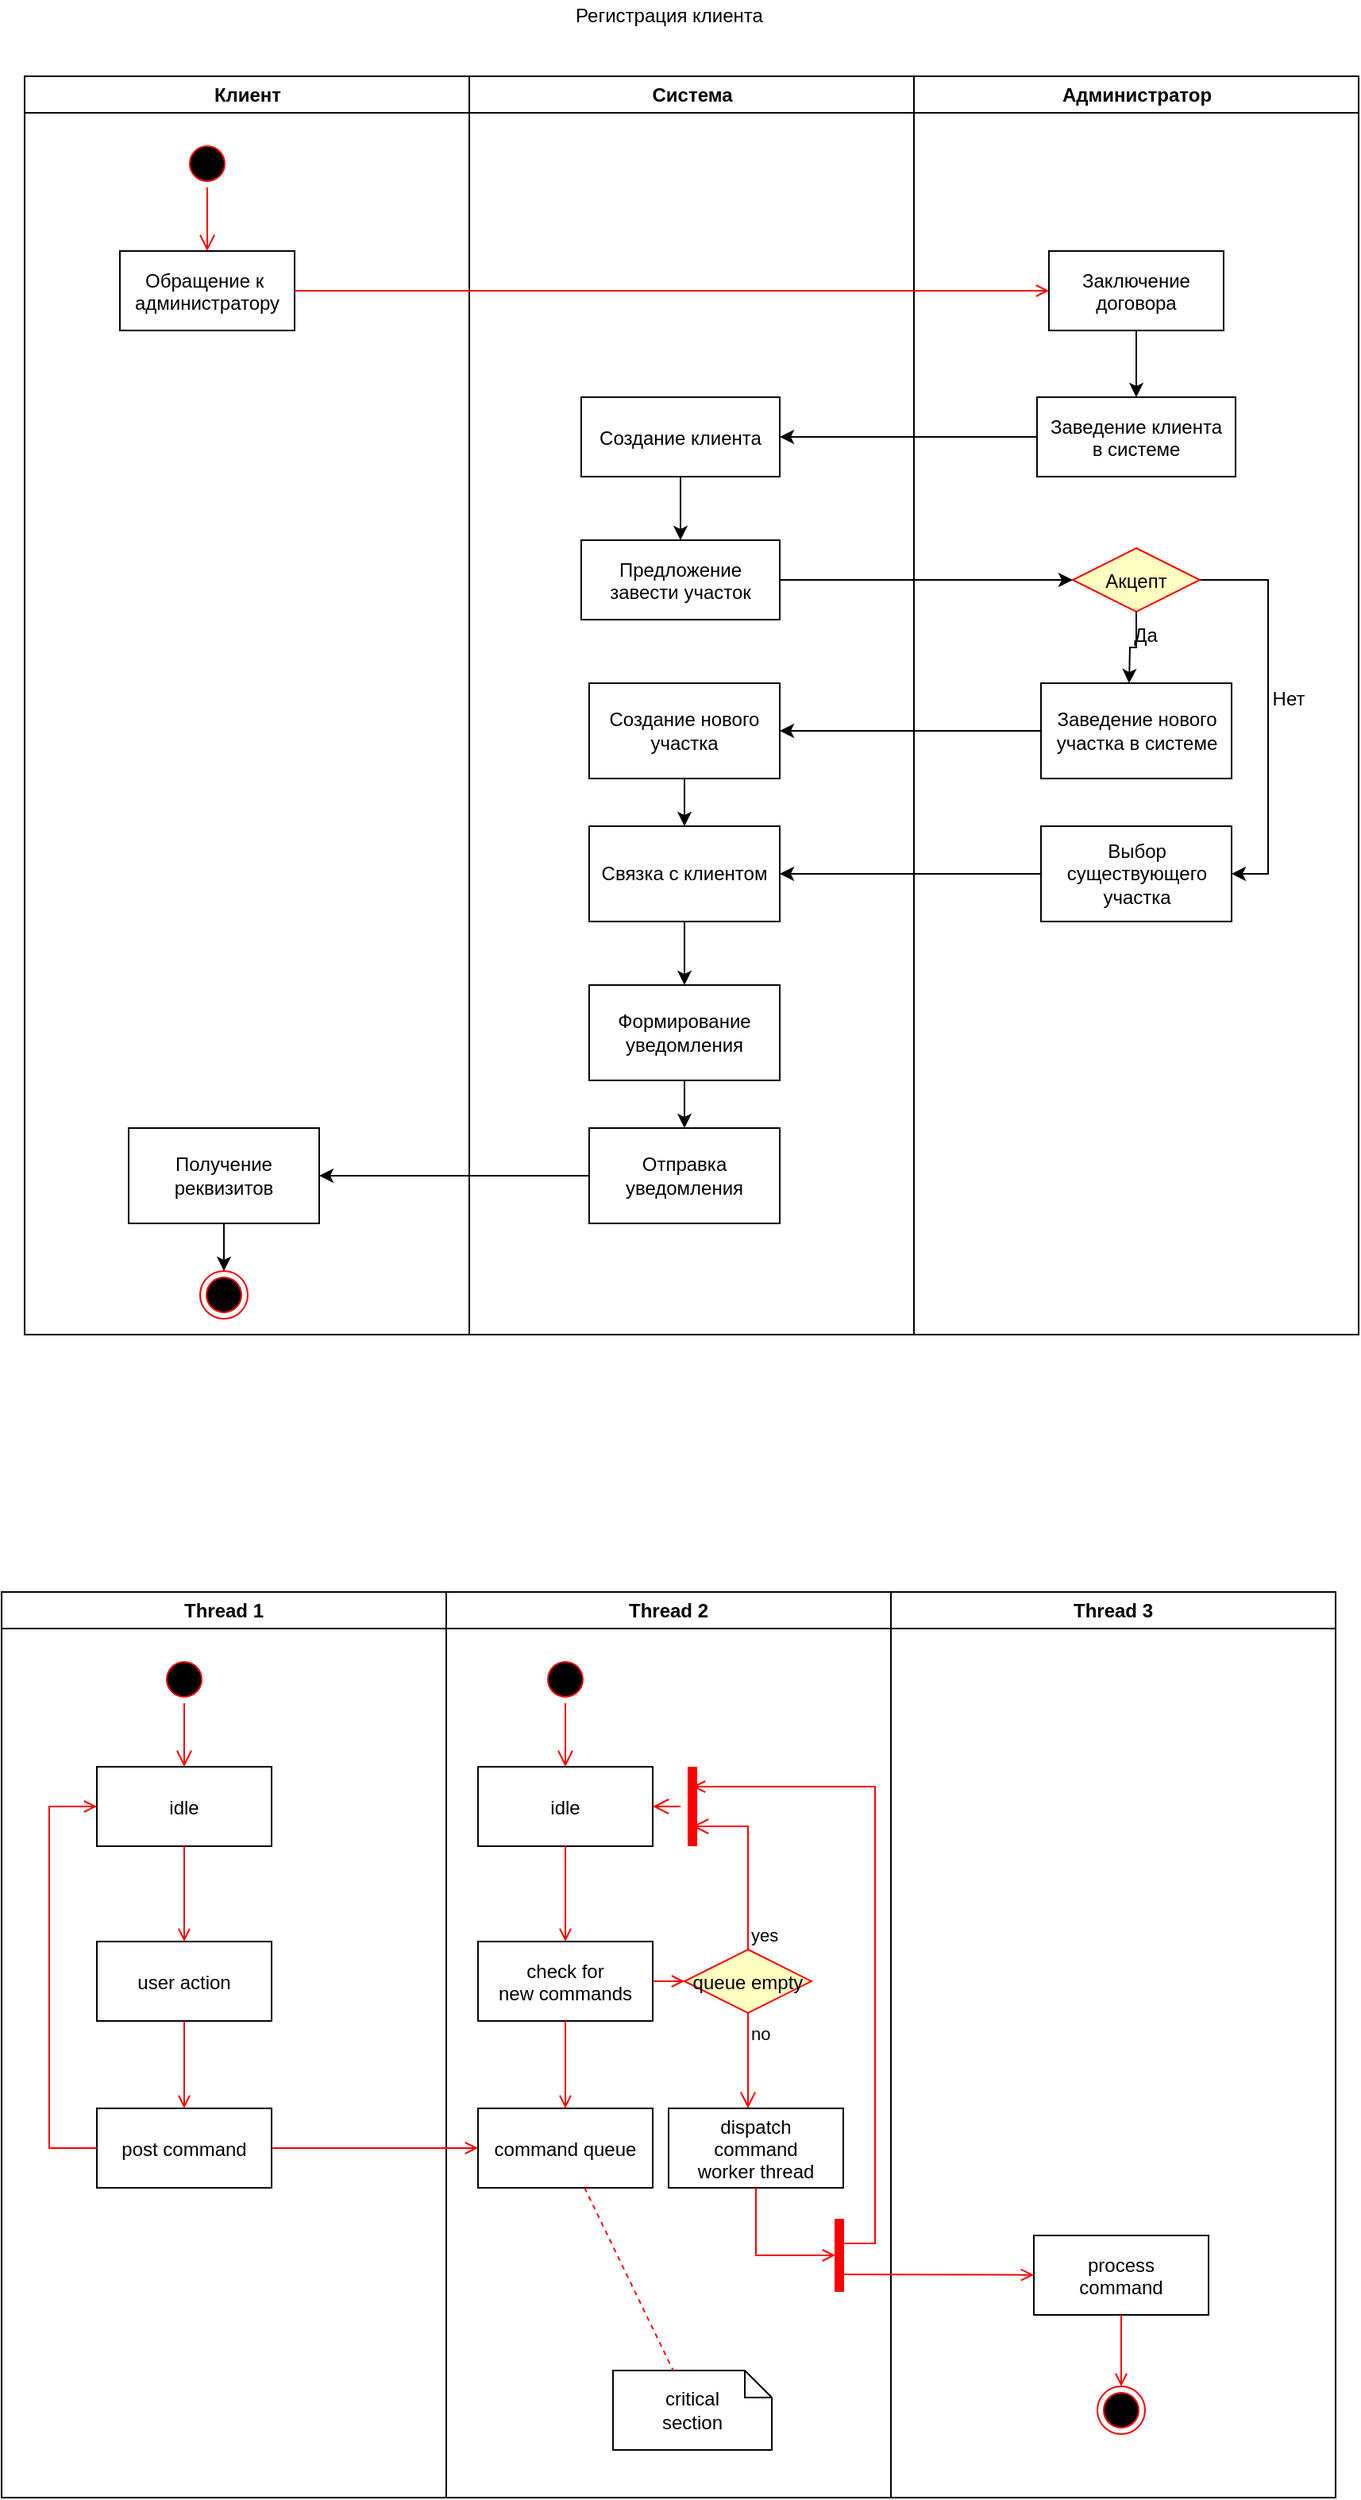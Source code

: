 <mxfile version="13.10.4" type="github">
  <diagram name="Page-1" id="e7e014a7-5840-1c2e-5031-d8a46d1fe8dd">
    <mxGraphModel dx="2066" dy="842" grid="1" gridSize="10" guides="1" tooltips="1" connect="1" arrows="1" fold="1" page="1" pageScale="1" pageWidth="1169" pageHeight="826" background="#ffffff" math="0" shadow="0">
      <root>
        <mxCell id="0" />
        <mxCell id="1" parent="0" />
        <mxCell id="2" value="Клиент" style="swimlane;whiteSpace=wrap" parent="1" vertex="1">
          <mxGeometry x="164.5" y="128" width="280" height="792" as="geometry" />
        </mxCell>
        <mxCell id="5" value="" style="ellipse;shape=startState;fillColor=#000000;strokeColor=#ff0000;" parent="2" vertex="1">
          <mxGeometry x="100" y="40" width="30" height="30" as="geometry" />
        </mxCell>
        <mxCell id="6" value="" style="edgeStyle=elbowEdgeStyle;elbow=horizontal;verticalAlign=bottom;endArrow=open;endSize=8;strokeColor=#FF0000;endFill=1;rounded=0" parent="2" source="5" target="7" edge="1">
          <mxGeometry x="100" y="40" as="geometry">
            <mxPoint x="115" y="110" as="targetPoint" />
          </mxGeometry>
        </mxCell>
        <mxCell id="7" value="Обращение к &#xa;администратору" style="" parent="2" vertex="1">
          <mxGeometry x="60" y="110" width="110" height="50" as="geometry" />
        </mxCell>
        <mxCell id="UzI9dB23VL0UUhLrd2TG-141" style="edgeStyle=orthogonalEdgeStyle;rounded=0;orthogonalLoop=1;jettySize=auto;html=1;entryX=0.5;entryY=0;entryDx=0;entryDy=0;" edge="1" parent="2" source="UzI9dB23VL0UUhLrd2TG-135" target="UzI9dB23VL0UUhLrd2TG-140">
          <mxGeometry relative="1" as="geometry" />
        </mxCell>
        <mxCell id="UzI9dB23VL0UUhLrd2TG-135" value="Получение реквизитов" style="whiteSpace=wrap;html=1;" vertex="1" parent="2">
          <mxGeometry x="65.5" y="662" width="120" height="60" as="geometry" />
        </mxCell>
        <mxCell id="UzI9dB23VL0UUhLrd2TG-140" value="" style="ellipse;shape=endState;fillColor=#000000;strokeColor=#ff0000" vertex="1" parent="2">
          <mxGeometry x="110.5" y="752" width="30" height="30" as="geometry" />
        </mxCell>
        <mxCell id="3" value="Система" style="swimlane;whiteSpace=wrap" parent="1" vertex="1">
          <mxGeometry x="444.5" y="128" width="280" height="792" as="geometry" />
        </mxCell>
        <mxCell id="UzI9dB23VL0UUhLrd2TG-116" value="Создание клиента" style="" vertex="1" parent="3">
          <mxGeometry x="70.5" y="202" width="125" height="50" as="geometry" />
        </mxCell>
        <mxCell id="UzI9dB23VL0UUhLrd2TG-118" value="Предложение &#xa;завести участок" style="" vertex="1" parent="3">
          <mxGeometry x="70.5" y="292" width="125" height="50" as="geometry" />
        </mxCell>
        <mxCell id="UzI9dB23VL0UUhLrd2TG-119" value="" style="edgeStyle=orthogonalEdgeStyle;rounded=0;orthogonalLoop=1;jettySize=auto;html=1;" edge="1" parent="3" source="UzI9dB23VL0UUhLrd2TG-116" target="UzI9dB23VL0UUhLrd2TG-118">
          <mxGeometry relative="1" as="geometry" />
        </mxCell>
        <mxCell id="UzI9dB23VL0UUhLrd2TG-126" value="Создание нового участка" style="rounded=0;whiteSpace=wrap;html=1;" vertex="1" parent="3">
          <mxGeometry x="75.5" y="382" width="120" height="60" as="geometry" />
        </mxCell>
        <mxCell id="UzI9dB23VL0UUhLrd2TG-128" value="Связка с клиентом" style="rounded=0;whiteSpace=wrap;html=1;" vertex="1" parent="3">
          <mxGeometry x="75.5" y="472" width="120" height="60" as="geometry" />
        </mxCell>
        <mxCell id="UzI9dB23VL0UUhLrd2TG-129" value="" style="edgeStyle=orthogonalEdgeStyle;rounded=0;orthogonalLoop=1;jettySize=auto;html=1;" edge="1" parent="3" source="UzI9dB23VL0UUhLrd2TG-126" target="UzI9dB23VL0UUhLrd2TG-128">
          <mxGeometry relative="1" as="geometry" />
        </mxCell>
        <mxCell id="UzI9dB23VL0UUhLrd2TG-130" value="Формирование уведомления" style="rounded=0;whiteSpace=wrap;html=1;" vertex="1" parent="3">
          <mxGeometry x="75.5" y="572" width="120" height="60" as="geometry" />
        </mxCell>
        <mxCell id="UzI9dB23VL0UUhLrd2TG-131" value="" style="edgeStyle=orthogonalEdgeStyle;rounded=0;orthogonalLoop=1;jettySize=auto;html=1;" edge="1" parent="3" source="UzI9dB23VL0UUhLrd2TG-128" target="UzI9dB23VL0UUhLrd2TG-130">
          <mxGeometry relative="1" as="geometry" />
        </mxCell>
        <mxCell id="UzI9dB23VL0UUhLrd2TG-132" value="Отправка уведомления" style="rounded=0;whiteSpace=wrap;html=1;" vertex="1" parent="3">
          <mxGeometry x="75.5" y="662" width="120" height="60" as="geometry" />
        </mxCell>
        <mxCell id="UzI9dB23VL0UUhLrd2TG-133" value="" style="edgeStyle=orthogonalEdgeStyle;rounded=0;orthogonalLoop=1;jettySize=auto;html=1;" edge="1" parent="3" source="UzI9dB23VL0UUhLrd2TG-130" target="UzI9dB23VL0UUhLrd2TG-132">
          <mxGeometry relative="1" as="geometry" />
        </mxCell>
        <mxCell id="4" value="Администратор" style="swimlane;whiteSpace=wrap" parent="1" vertex="1">
          <mxGeometry x="724.5" y="128" width="280" height="792" as="geometry" />
        </mxCell>
        <mxCell id="UzI9dB23VL0UUhLrd2TG-112" value="Заключение &#xa;договора" style="" vertex="1" parent="4">
          <mxGeometry x="85" y="110" width="110" height="50" as="geometry" />
        </mxCell>
        <mxCell id="UzI9dB23VL0UUhLrd2TG-114" value="Заведение клиента&#xa;в системе" style="" vertex="1" parent="4">
          <mxGeometry x="77.5" y="202" width="125" height="50" as="geometry" />
        </mxCell>
        <mxCell id="UzI9dB23VL0UUhLrd2TG-137" style="edgeStyle=orthogonalEdgeStyle;rounded=0;orthogonalLoop=1;jettySize=auto;html=1;entryX=1;entryY=0.5;entryDx=0;entryDy=0;" edge="1" parent="4" source="UzI9dB23VL0UUhLrd2TG-121" target="UzI9dB23VL0UUhLrd2TG-136">
          <mxGeometry relative="1" as="geometry">
            <Array as="points">
              <mxPoint x="223" y="317" />
              <mxPoint x="223" y="502" />
            </Array>
          </mxGeometry>
        </mxCell>
        <mxCell id="UzI9dB23VL0UUhLrd2TG-121" value="Акцепт" style="rhombus;fillColor=#ffffc0;strokeColor=#ff0000;" vertex="1" parent="4">
          <mxGeometry x="100" y="297" width="80" height="40" as="geometry" />
        </mxCell>
        <mxCell id="UzI9dB23VL0UUhLrd2TG-125" value="Заведение нового участка в системе" style="rounded=0;whiteSpace=wrap;html=1;" vertex="1" parent="4">
          <mxGeometry x="80" y="382" width="120" height="60" as="geometry" />
        </mxCell>
        <mxCell id="UzI9dB23VL0UUhLrd2TG-136" value="Выбор существующего участка" style="whiteSpace=wrap;html=1;" vertex="1" parent="4">
          <mxGeometry x="80" y="472" width="120" height="60" as="geometry" />
        </mxCell>
        <mxCell id="UzI9dB23VL0UUhLrd2TG-76" value="Thread 1" style="swimlane;whiteSpace=wrap" vertex="1" parent="1">
          <mxGeometry x="150" y="1082" width="280" height="570" as="geometry" />
        </mxCell>
        <mxCell id="UzI9dB23VL0UUhLrd2TG-77" value="" style="ellipse;shape=startState;fillColor=#000000;strokeColor=#ff0000;" vertex="1" parent="UzI9dB23VL0UUhLrd2TG-76">
          <mxGeometry x="100" y="40" width="30" height="30" as="geometry" />
        </mxCell>
        <mxCell id="UzI9dB23VL0UUhLrd2TG-78" value="" style="edgeStyle=elbowEdgeStyle;elbow=horizontal;verticalAlign=bottom;endArrow=open;endSize=8;strokeColor=#FF0000;endFill=1;rounded=0" edge="1" parent="UzI9dB23VL0UUhLrd2TG-76" source="UzI9dB23VL0UUhLrd2TG-77" target="UzI9dB23VL0UUhLrd2TG-79">
          <mxGeometry x="100" y="40" as="geometry">
            <mxPoint x="115" y="110" as="targetPoint" />
          </mxGeometry>
        </mxCell>
        <mxCell id="UzI9dB23VL0UUhLrd2TG-79" value="idle" style="" vertex="1" parent="UzI9dB23VL0UUhLrd2TG-76">
          <mxGeometry x="60" y="110" width="110" height="50" as="geometry" />
        </mxCell>
        <mxCell id="UzI9dB23VL0UUhLrd2TG-80" value="user action" style="" vertex="1" parent="UzI9dB23VL0UUhLrd2TG-76">
          <mxGeometry x="60" y="220" width="110" height="50" as="geometry" />
        </mxCell>
        <mxCell id="UzI9dB23VL0UUhLrd2TG-81" value="" style="endArrow=open;strokeColor=#FF0000;endFill=1;rounded=0" edge="1" parent="UzI9dB23VL0UUhLrd2TG-76" source="UzI9dB23VL0UUhLrd2TG-79" target="UzI9dB23VL0UUhLrd2TG-80">
          <mxGeometry relative="1" as="geometry" />
        </mxCell>
        <mxCell id="UzI9dB23VL0UUhLrd2TG-82" value="post command" style="" vertex="1" parent="UzI9dB23VL0UUhLrd2TG-76">
          <mxGeometry x="60" y="325" width="110" height="50" as="geometry" />
        </mxCell>
        <mxCell id="UzI9dB23VL0UUhLrd2TG-83" value="" style="endArrow=open;strokeColor=#FF0000;endFill=1;rounded=0" edge="1" parent="UzI9dB23VL0UUhLrd2TG-76" source="UzI9dB23VL0UUhLrd2TG-80" target="UzI9dB23VL0UUhLrd2TG-82">
          <mxGeometry relative="1" as="geometry" />
        </mxCell>
        <mxCell id="UzI9dB23VL0UUhLrd2TG-84" value="" style="edgeStyle=elbowEdgeStyle;elbow=horizontal;strokeColor=#FF0000;endArrow=open;endFill=1;rounded=0" edge="1" parent="UzI9dB23VL0UUhLrd2TG-76" source="UzI9dB23VL0UUhLrd2TG-82" target="UzI9dB23VL0UUhLrd2TG-79">
          <mxGeometry width="100" height="100" relative="1" as="geometry">
            <mxPoint x="160" y="290" as="sourcePoint" />
            <mxPoint x="260" y="190" as="targetPoint" />
            <Array as="points">
              <mxPoint x="30" y="250" />
            </Array>
          </mxGeometry>
        </mxCell>
        <mxCell id="UzI9dB23VL0UUhLrd2TG-85" value="Thread 2" style="swimlane;whiteSpace=wrap" vertex="1" parent="1">
          <mxGeometry x="430" y="1082" width="280" height="570" as="geometry" />
        </mxCell>
        <mxCell id="UzI9dB23VL0UUhLrd2TG-86" value="" style="ellipse;shape=startState;fillColor=#000000;strokeColor=#ff0000;" vertex="1" parent="UzI9dB23VL0UUhLrd2TG-85">
          <mxGeometry x="60" y="40" width="30" height="30" as="geometry" />
        </mxCell>
        <mxCell id="UzI9dB23VL0UUhLrd2TG-87" value="" style="edgeStyle=elbowEdgeStyle;elbow=horizontal;verticalAlign=bottom;endArrow=open;endSize=8;strokeColor=#FF0000;endFill=1;rounded=0" edge="1" parent="UzI9dB23VL0UUhLrd2TG-85" source="UzI9dB23VL0UUhLrd2TG-86" target="UzI9dB23VL0UUhLrd2TG-88">
          <mxGeometry x="40" y="20" as="geometry">
            <mxPoint x="55" y="90" as="targetPoint" />
          </mxGeometry>
        </mxCell>
        <mxCell id="UzI9dB23VL0UUhLrd2TG-88" value="idle" style="" vertex="1" parent="UzI9dB23VL0UUhLrd2TG-85">
          <mxGeometry x="20" y="110" width="110" height="50" as="geometry" />
        </mxCell>
        <mxCell id="UzI9dB23VL0UUhLrd2TG-89" value="check for &#xa;new commands" style="" vertex="1" parent="UzI9dB23VL0UUhLrd2TG-85">
          <mxGeometry x="20" y="220" width="110" height="50" as="geometry" />
        </mxCell>
        <mxCell id="UzI9dB23VL0UUhLrd2TG-90" value="" style="endArrow=open;strokeColor=#FF0000;endFill=1;rounded=0" edge="1" parent="UzI9dB23VL0UUhLrd2TG-85" source="UzI9dB23VL0UUhLrd2TG-88" target="UzI9dB23VL0UUhLrd2TG-89">
          <mxGeometry relative="1" as="geometry" />
        </mxCell>
        <mxCell id="UzI9dB23VL0UUhLrd2TG-91" value="command queue" style="" vertex="1" parent="UzI9dB23VL0UUhLrd2TG-85">
          <mxGeometry x="20" y="325" width="110" height="50" as="geometry" />
        </mxCell>
        <mxCell id="UzI9dB23VL0UUhLrd2TG-92" value="" style="endArrow=open;strokeColor=#FF0000;endFill=1;rounded=0" edge="1" parent="UzI9dB23VL0UUhLrd2TG-85" source="UzI9dB23VL0UUhLrd2TG-89" target="UzI9dB23VL0UUhLrd2TG-91">
          <mxGeometry relative="1" as="geometry" />
        </mxCell>
        <mxCell id="UzI9dB23VL0UUhLrd2TG-93" value="queue empty" style="rhombus;fillColor=#ffffc0;strokeColor=#ff0000;" vertex="1" parent="UzI9dB23VL0UUhLrd2TG-85">
          <mxGeometry x="150" y="225" width="80" height="40" as="geometry" />
        </mxCell>
        <mxCell id="UzI9dB23VL0UUhLrd2TG-94" value="yes" style="edgeStyle=elbowEdgeStyle;elbow=horizontal;align=left;verticalAlign=bottom;endArrow=open;endSize=8;strokeColor=#FF0000;exitX=0.5;exitY=0;endFill=1;rounded=0;entryX=0.75;entryY=0.5;entryPerimeter=0" edge="1" parent="UzI9dB23VL0UUhLrd2TG-85" source="UzI9dB23VL0UUhLrd2TG-93" target="UzI9dB23VL0UUhLrd2TG-97">
          <mxGeometry x="-1" relative="1" as="geometry">
            <mxPoint x="160" y="150" as="targetPoint" />
            <Array as="points">
              <mxPoint x="190" y="180" />
            </Array>
          </mxGeometry>
        </mxCell>
        <mxCell id="UzI9dB23VL0UUhLrd2TG-95" value="no" style="edgeStyle=elbowEdgeStyle;elbow=horizontal;align=left;verticalAlign=top;endArrow=open;endSize=8;strokeColor=#FF0000;endFill=1;rounded=0" edge="1" parent="UzI9dB23VL0UUhLrd2TG-85" source="UzI9dB23VL0UUhLrd2TG-93" target="UzI9dB23VL0UUhLrd2TG-99">
          <mxGeometry x="-1" relative="1" as="geometry">
            <mxPoint x="190" y="305" as="targetPoint" />
          </mxGeometry>
        </mxCell>
        <mxCell id="UzI9dB23VL0UUhLrd2TG-96" value="" style="endArrow=open;strokeColor=#FF0000;endFill=1;rounded=0" edge="1" parent="UzI9dB23VL0UUhLrd2TG-85" source="UzI9dB23VL0UUhLrd2TG-89" target="UzI9dB23VL0UUhLrd2TG-93">
          <mxGeometry relative="1" as="geometry" />
        </mxCell>
        <mxCell id="UzI9dB23VL0UUhLrd2TG-97" value="" style="shape=line;strokeWidth=6;strokeColor=#ff0000;rotation=90" vertex="1" parent="UzI9dB23VL0UUhLrd2TG-85">
          <mxGeometry x="130" y="127.5" width="50" height="15" as="geometry" />
        </mxCell>
        <mxCell id="UzI9dB23VL0UUhLrd2TG-98" value="" style="edgeStyle=elbowEdgeStyle;elbow=horizontal;verticalAlign=bottom;endArrow=open;endSize=8;strokeColor=#FF0000;endFill=1;rounded=0" edge="1" parent="UzI9dB23VL0UUhLrd2TG-85" source="UzI9dB23VL0UUhLrd2TG-97" target="UzI9dB23VL0UUhLrd2TG-88">
          <mxGeometry x="130" y="90" as="geometry">
            <mxPoint x="230" y="140" as="targetPoint" />
          </mxGeometry>
        </mxCell>
        <mxCell id="UzI9dB23VL0UUhLrd2TG-99" value="dispatch&#xa;command&#xa;worker thread" style="" vertex="1" parent="UzI9dB23VL0UUhLrd2TG-85">
          <mxGeometry x="140" y="325" width="110" height="50" as="geometry" />
        </mxCell>
        <mxCell id="UzI9dB23VL0UUhLrd2TG-100" value="critical&#xa;section" style="shape=note;whiteSpace=wrap;size=17" vertex="1" parent="UzI9dB23VL0UUhLrd2TG-85">
          <mxGeometry x="105" y="490" width="100" height="50" as="geometry" />
        </mxCell>
        <mxCell id="UzI9dB23VL0UUhLrd2TG-101" value="" style="endArrow=none;strokeColor=#FF0000;endFill=0;rounded=0;dashed=1" edge="1" parent="UzI9dB23VL0UUhLrd2TG-85" source="UzI9dB23VL0UUhLrd2TG-91" target="UzI9dB23VL0UUhLrd2TG-100">
          <mxGeometry relative="1" as="geometry" />
        </mxCell>
        <mxCell id="UzI9dB23VL0UUhLrd2TG-102" value="" style="whiteSpace=wrap;strokeColor=#FF0000;fillColor=#FF0000" vertex="1" parent="UzI9dB23VL0UUhLrd2TG-85">
          <mxGeometry x="245" y="395" width="5" height="45" as="geometry" />
        </mxCell>
        <mxCell id="UzI9dB23VL0UUhLrd2TG-103" value="" style="edgeStyle=elbowEdgeStyle;elbow=horizontal;entryX=0;entryY=0.5;strokeColor=#FF0000;endArrow=open;endFill=1;rounded=0" edge="1" parent="UzI9dB23VL0UUhLrd2TG-85" source="UzI9dB23VL0UUhLrd2TG-99" target="UzI9dB23VL0UUhLrd2TG-102">
          <mxGeometry width="100" height="100" relative="1" as="geometry">
            <mxPoint x="60" y="480" as="sourcePoint" />
            <mxPoint x="160" y="380" as="targetPoint" />
            <Array as="points">
              <mxPoint x="195" y="400" />
            </Array>
          </mxGeometry>
        </mxCell>
        <mxCell id="UzI9dB23VL0UUhLrd2TG-104" value="Thread 3" style="swimlane;whiteSpace=wrap" vertex="1" parent="1">
          <mxGeometry x="710" y="1082" width="280" height="570" as="geometry" />
        </mxCell>
        <mxCell id="UzI9dB23VL0UUhLrd2TG-105" value="process&#xa;command" style="" vertex="1" parent="UzI9dB23VL0UUhLrd2TG-104">
          <mxGeometry x="90" y="405" width="110" height="50" as="geometry" />
        </mxCell>
        <mxCell id="UzI9dB23VL0UUhLrd2TG-106" value="" style="edgeStyle=elbowEdgeStyle;elbow=horizontal;strokeColor=#FF0000;endArrow=open;endFill=1;rounded=0;entryX=0.25;entryY=0.5;entryPerimeter=0" edge="1" parent="UzI9dB23VL0UUhLrd2TG-104" target="UzI9dB23VL0UUhLrd2TG-97">
          <mxGeometry width="100" height="100" relative="1" as="geometry">
            <mxPoint x="-30" y="410" as="sourcePoint" />
            <mxPoint x="-120" y="120" as="targetPoint" />
            <Array as="points">
              <mxPoint x="-10" y="135" />
            </Array>
          </mxGeometry>
        </mxCell>
        <mxCell id="UzI9dB23VL0UUhLrd2TG-107" value="" style="edgeStyle=none;strokeColor=#FF0000;endArrow=open;endFill=1;rounded=0" edge="1" parent="UzI9dB23VL0UUhLrd2TG-104" target="UzI9dB23VL0UUhLrd2TG-105">
          <mxGeometry width="100" height="100" relative="1" as="geometry">
            <mxPoint x="-30" y="429.5" as="sourcePoint" />
            <mxPoint x="90" y="429.5" as="targetPoint" />
          </mxGeometry>
        </mxCell>
        <mxCell id="UzI9dB23VL0UUhLrd2TG-108" value="" style="ellipse;shape=endState;fillColor=#000000;strokeColor=#ff0000" vertex="1" parent="UzI9dB23VL0UUhLrd2TG-104">
          <mxGeometry x="130" y="500" width="30" height="30" as="geometry" />
        </mxCell>
        <mxCell id="UzI9dB23VL0UUhLrd2TG-109" value="" style="endArrow=open;strokeColor=#FF0000;endFill=1;rounded=0" edge="1" parent="UzI9dB23VL0UUhLrd2TG-104" source="UzI9dB23VL0UUhLrd2TG-105" target="UzI9dB23VL0UUhLrd2TG-108">
          <mxGeometry relative="1" as="geometry" />
        </mxCell>
        <mxCell id="UzI9dB23VL0UUhLrd2TG-110" value="" style="endArrow=open;strokeColor=#FF0000;endFill=1;rounded=0" edge="1" parent="1" source="UzI9dB23VL0UUhLrd2TG-82" target="UzI9dB23VL0UUhLrd2TG-91">
          <mxGeometry relative="1" as="geometry" />
        </mxCell>
        <mxCell id="UzI9dB23VL0UUhLrd2TG-111" value="Регистрация клиента" style="text;html=1;align=center;verticalAlign=middle;resizable=0;points=[];autosize=1;" vertex="1" parent="1">
          <mxGeometry x="500" y="80" width="140" height="20" as="geometry" />
        </mxCell>
        <mxCell id="9" value="" style="endArrow=open;strokeColor=#FF0000;endFill=1;rounded=0;entryX=0;entryY=0.5;entryDx=0;entryDy=0;" parent="1" source="7" target="UzI9dB23VL0UUhLrd2TG-112" edge="1">
          <mxGeometry relative="1" as="geometry" />
        </mxCell>
        <mxCell id="UzI9dB23VL0UUhLrd2TG-113" style="edgeStyle=orthogonalEdgeStyle;rounded=0;orthogonalLoop=1;jettySize=auto;html=1;" edge="1" parent="1" source="UzI9dB23VL0UUhLrd2TG-112">
          <mxGeometry relative="1" as="geometry">
            <mxPoint x="864.5" y="330" as="targetPoint" />
          </mxGeometry>
        </mxCell>
        <mxCell id="UzI9dB23VL0UUhLrd2TG-115" style="edgeStyle=orthogonalEdgeStyle;rounded=0;orthogonalLoop=1;jettySize=auto;html=1;" edge="1" parent="1" source="UzI9dB23VL0UUhLrd2TG-114">
          <mxGeometry relative="1" as="geometry">
            <mxPoint x="640" y="355" as="targetPoint" />
          </mxGeometry>
        </mxCell>
        <mxCell id="UzI9dB23VL0UUhLrd2TG-122" style="edgeStyle=orthogonalEdgeStyle;rounded=0;orthogonalLoop=1;jettySize=auto;html=1;entryX=0;entryY=0.5;entryDx=0;entryDy=0;" edge="1" parent="1" source="UzI9dB23VL0UUhLrd2TG-118" target="UzI9dB23VL0UUhLrd2TG-121">
          <mxGeometry relative="1" as="geometry" />
        </mxCell>
        <mxCell id="UzI9dB23VL0UUhLrd2TG-123" style="edgeStyle=orthogonalEdgeStyle;rounded=0;orthogonalLoop=1;jettySize=auto;html=1;" edge="1" parent="1" source="UzI9dB23VL0UUhLrd2TG-121">
          <mxGeometry relative="1" as="geometry">
            <mxPoint x="860" y="510" as="targetPoint" />
          </mxGeometry>
        </mxCell>
        <mxCell id="UzI9dB23VL0UUhLrd2TG-124" value="Да" style="text;html=1;align=center;verticalAlign=middle;resizable=0;points=[];autosize=1;" vertex="1" parent="1">
          <mxGeometry x="855" y="470" width="30" height="20" as="geometry" />
        </mxCell>
        <mxCell id="UzI9dB23VL0UUhLrd2TG-127" value="" style="edgeStyle=orthogonalEdgeStyle;rounded=0;orthogonalLoop=1;jettySize=auto;html=1;" edge="1" parent="1" source="UzI9dB23VL0UUhLrd2TG-125" target="UzI9dB23VL0UUhLrd2TG-126">
          <mxGeometry relative="1" as="geometry" />
        </mxCell>
        <mxCell id="UzI9dB23VL0UUhLrd2TG-134" style="edgeStyle=orthogonalEdgeStyle;rounded=0;orthogonalLoop=1;jettySize=auto;html=1;entryX=1;entryY=0.5;entryDx=0;entryDy=0;" edge="1" parent="1" source="UzI9dB23VL0UUhLrd2TG-132" target="UzI9dB23VL0UUhLrd2TG-135">
          <mxGeometry relative="1" as="geometry">
            <mxPoint x="310" y="820" as="targetPoint" />
          </mxGeometry>
        </mxCell>
        <mxCell id="UzI9dB23VL0UUhLrd2TG-138" value="Нет" style="text;html=1;align=center;verticalAlign=middle;resizable=0;points=[];autosize=1;" vertex="1" parent="1">
          <mxGeometry x="940" y="510" width="40" height="20" as="geometry" />
        </mxCell>
        <mxCell id="UzI9dB23VL0UUhLrd2TG-139" style="edgeStyle=orthogonalEdgeStyle;rounded=0;orthogonalLoop=1;jettySize=auto;html=1;entryX=1;entryY=0.5;entryDx=0;entryDy=0;" edge="1" parent="1" source="UzI9dB23VL0UUhLrd2TG-136" target="UzI9dB23VL0UUhLrd2TG-128">
          <mxGeometry relative="1" as="geometry" />
        </mxCell>
      </root>
    </mxGraphModel>
  </diagram>
</mxfile>
